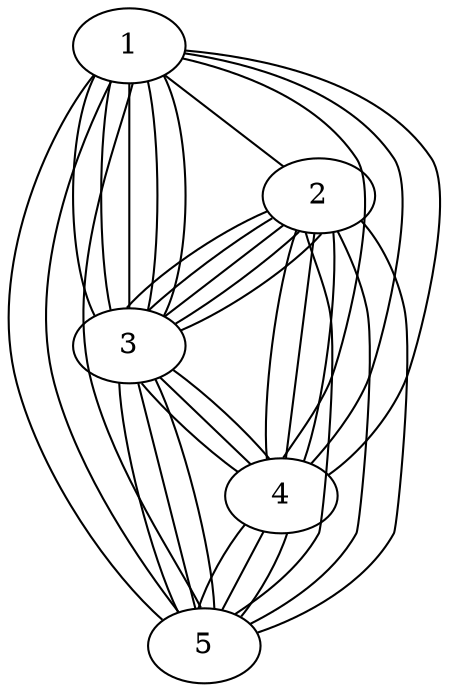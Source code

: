 graph {

1 -- 3
1 -- 3
1 -- 4
1 -- 4
1 -- 5
1 -- 2
1 -- 3
1 -- 3
1 -- 4
1 -- 3
1 -- 5
1 -- 5
2 -- 3
2 -- 3
2 -- 4
2 -- 4
2 -- 5
2 -- 3
2 -- 3
2 -- 4
2 -- 3
2 -- 5
2 -- 5
3 -- 4
3 -- 4
3 -- 5
3 -- 4
3 -- 5
3 -- 5
4 -- 5
4 -- 5
4 -- 5

}